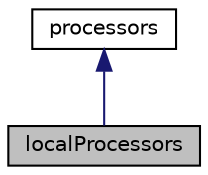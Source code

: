 digraph "localProcessors"
{
 // LATEX_PDF_SIZE
  edge [fontname="Helvetica",fontsize="10",labelfontname="Helvetica",labelfontsize="10"];
  node [fontname="Helvetica",fontsize="10",shape=record];
  Node1 [label="localProcessors",height=0.2,width=0.4,color="black", fillcolor="grey75", style="filled", fontcolor="black",tooltip=" "];
  Node2 -> Node1 [dir="back",color="midnightblue",fontsize="10",style="solid",fontname="Helvetica"];
  Node2 [label="processors",height=0.2,width=0.4,color="black", fillcolor="white", style="filled",URL="$classpFlow_1_1processors.html",tooltip="This class holds the information about the global execution world and number of processors in communi..."];
}
